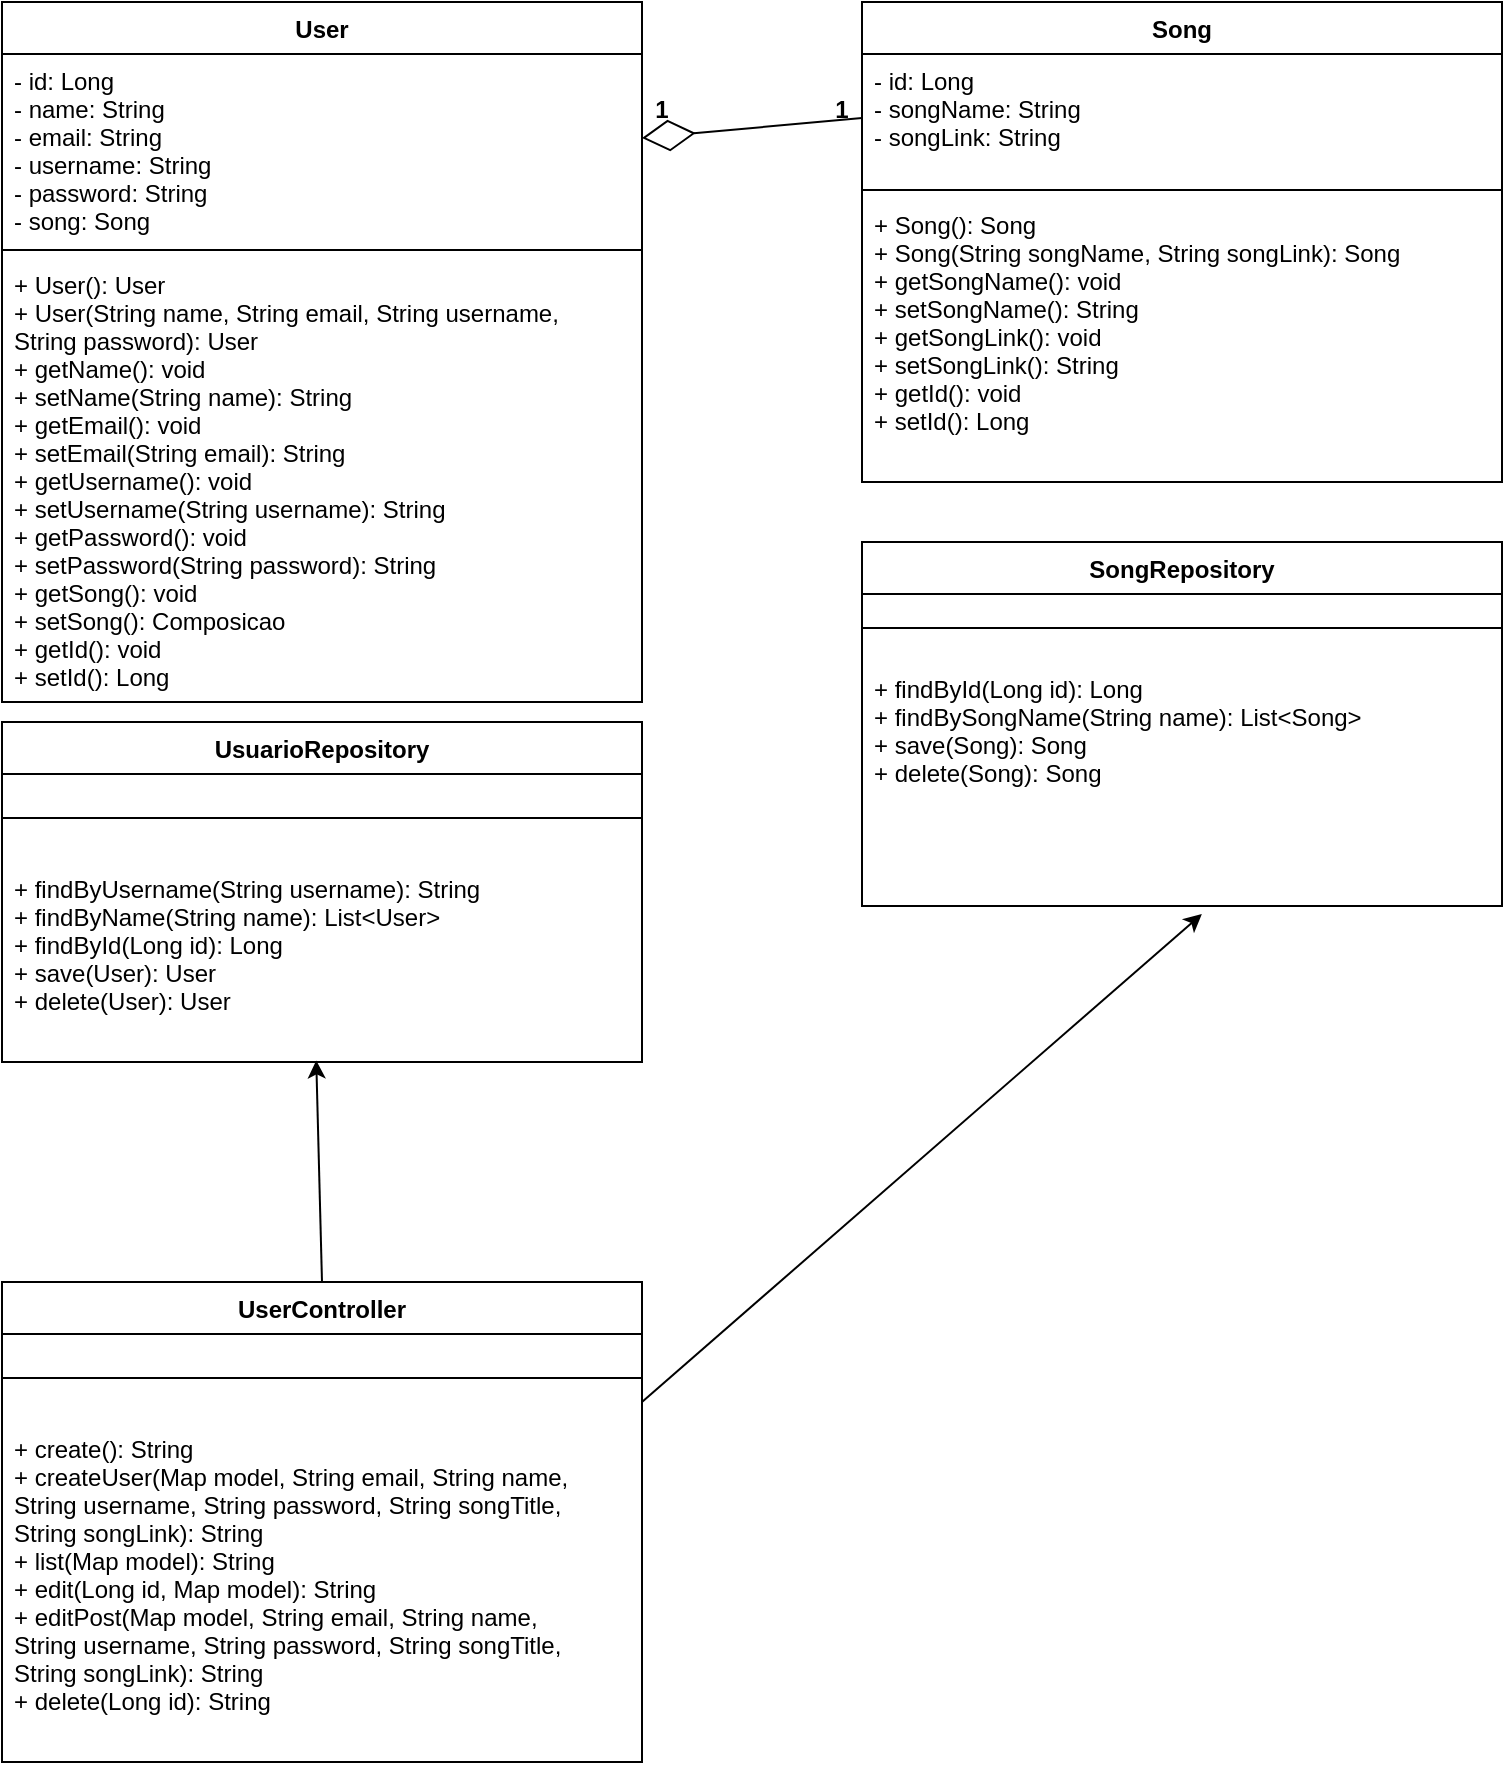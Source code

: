 <mxfile version="14.7.6" type="github">
  <diagram id="JYylptXItskjPRS8s5tQ" name="Page-1">
    <mxGraphModel dx="786" dy="445" grid="1" gridSize="10" guides="1" tooltips="1" connect="1" arrows="1" fold="1" page="1" pageScale="1" pageWidth="850" pageHeight="1100" math="0" shadow="0">
      <root>
        <mxCell id="0" />
        <mxCell id="1" parent="0" />
        <mxCell id="DAYWACB98tQwwMl1dbcq-2" value="User" style="swimlane;fontStyle=1;align=center;verticalAlign=top;childLayout=stackLayout;horizontal=1;startSize=26;horizontalStack=0;resizeParent=1;resizeParentMax=0;resizeLast=0;collapsible=1;marginBottom=0;" parent="1" vertex="1">
          <mxGeometry x="40" y="40" width="320" height="350" as="geometry" />
        </mxCell>
        <mxCell id="DAYWACB98tQwwMl1dbcq-3" value="- id: Long&#xa;- name: String&#xa;- email: String&#xa;- username: String&#xa;- password: String&#xa;- song: Song" style="text;strokeColor=none;fillColor=none;align=left;verticalAlign=top;spacingLeft=4;spacingRight=4;overflow=hidden;rotatable=0;points=[[0,0.5],[1,0.5]];portConstraint=eastwest;" parent="DAYWACB98tQwwMl1dbcq-2" vertex="1">
          <mxGeometry y="26" width="320" height="94" as="geometry" />
        </mxCell>
        <mxCell id="DAYWACB98tQwwMl1dbcq-4" value="" style="line;strokeWidth=1;fillColor=none;align=left;verticalAlign=middle;spacingTop=-1;spacingLeft=3;spacingRight=3;rotatable=0;labelPosition=right;points=[];portConstraint=eastwest;" parent="DAYWACB98tQwwMl1dbcq-2" vertex="1">
          <mxGeometry y="120" width="320" height="8" as="geometry" />
        </mxCell>
        <mxCell id="DAYWACB98tQwwMl1dbcq-5" value="+ User(): User&#xa;+ User(String name, String email, String username,&#xa;String password): User&#xa;+ getName(): void&#xa;+ setName(String name): String&#xa;+ getEmail(): void&#xa;+ setEmail(String email): String&#xa;+ getUsername(): void&#xa;+ setUsername(String username): String&#xa;+ getPassword(): void&#xa;+ setPassword(String password): String&#xa;+ getSong(): void&#xa;+ setSong(): Composicao&#xa;+ getId(): void&#xa;+ setId(): Long" style="text;strokeColor=none;fillColor=none;align=left;verticalAlign=top;spacingLeft=4;spacingRight=4;overflow=hidden;rotatable=0;points=[[0,0.5],[1,0.5]];portConstraint=eastwest;" parent="DAYWACB98tQwwMl1dbcq-2" vertex="1">
          <mxGeometry y="128" width="320" height="222" as="geometry" />
        </mxCell>
        <mxCell id="DAYWACB98tQwwMl1dbcq-10" value="Song" style="swimlane;fontStyle=1;align=center;verticalAlign=top;childLayout=stackLayout;horizontal=1;startSize=26;horizontalStack=0;resizeParent=1;resizeParentMax=0;resizeLast=0;collapsible=1;marginBottom=0;" parent="1" vertex="1">
          <mxGeometry x="470" y="40" width="320" height="240" as="geometry" />
        </mxCell>
        <mxCell id="DAYWACB98tQwwMl1dbcq-11" value="- id: Long&#xa;- songName: String&#xa;- songLink: String" style="text;strokeColor=none;fillColor=none;align=left;verticalAlign=top;spacingLeft=4;spacingRight=4;overflow=hidden;rotatable=0;points=[[0,0.5],[1,0.5]];portConstraint=eastwest;" parent="DAYWACB98tQwwMl1dbcq-10" vertex="1">
          <mxGeometry y="26" width="320" height="64" as="geometry" />
        </mxCell>
        <mxCell id="DAYWACB98tQwwMl1dbcq-12" value="" style="line;strokeWidth=1;fillColor=none;align=left;verticalAlign=middle;spacingTop=-1;spacingLeft=3;spacingRight=3;rotatable=0;labelPosition=right;points=[];portConstraint=eastwest;" parent="DAYWACB98tQwwMl1dbcq-10" vertex="1">
          <mxGeometry y="90" width="320" height="8" as="geometry" />
        </mxCell>
        <mxCell id="DAYWACB98tQwwMl1dbcq-13" value="+ Song(): Song&#xa;+ Song(String songName, String songLink): Song&#xa;+ getSongName(): void&#xa;+ setSongName(): String&#xa;+ getSongLink(): void&#xa;+ setSongLink(): String&#xa;+ getId(): void&#xa;+ setId(): Long" style="text;strokeColor=none;fillColor=none;align=left;verticalAlign=top;spacingLeft=4;spacingRight=4;overflow=hidden;rotatable=0;points=[[0,0.5],[1,0.5]];portConstraint=eastwest;" parent="DAYWACB98tQwwMl1dbcq-10" vertex="1">
          <mxGeometry y="98" width="320" height="142" as="geometry" />
        </mxCell>
        <mxCell id="DAYWACB98tQwwMl1dbcq-14" value="" style="endArrow=diamondThin;endFill=0;endSize=24;html=1;exitX=0;exitY=0.5;exitDx=0;exitDy=0;" parent="1" source="DAYWACB98tQwwMl1dbcq-11" edge="1">
          <mxGeometry width="160" relative="1" as="geometry">
            <mxPoint x="320" y="230" as="sourcePoint" />
            <mxPoint x="360" y="108" as="targetPoint" />
          </mxGeometry>
        </mxCell>
        <mxCell id="DAYWACB98tQwwMl1dbcq-16" value="1" style="text;align=center;fontStyle=1;verticalAlign=middle;spacingLeft=3;spacingRight=3;strokeColor=none;rotatable=0;points=[[0,0.5],[1,0.5]];portConstraint=eastwest;" parent="1" vertex="1">
          <mxGeometry x="330" y="80" width="80" height="26" as="geometry" />
        </mxCell>
        <mxCell id="DAYWACB98tQwwMl1dbcq-17" value="1" style="text;align=center;fontStyle=1;verticalAlign=middle;spacingLeft=3;spacingRight=3;strokeColor=none;rotatable=0;points=[[0,0.5],[1,0.5]];portConstraint=eastwest;" parent="1" vertex="1">
          <mxGeometry x="420" y="80" width="80" height="26" as="geometry" />
        </mxCell>
        <mxCell id="DAYWACB98tQwwMl1dbcq-18" value="UsuarioRepository" style="swimlane;fontStyle=1;align=center;verticalAlign=top;childLayout=stackLayout;horizontal=1;startSize=26;horizontalStack=0;resizeParent=1;resizeParentMax=0;resizeLast=0;collapsible=1;marginBottom=0;" parent="1" vertex="1">
          <mxGeometry x="40" y="400" width="320" height="170" as="geometry" />
        </mxCell>
        <mxCell id="DAYWACB98tQwwMl1dbcq-20" value="" style="line;strokeWidth=1;fillColor=none;align=left;verticalAlign=middle;spacingTop=-1;spacingLeft=3;spacingRight=3;rotatable=0;labelPosition=right;points=[];portConstraint=eastwest;" parent="DAYWACB98tQwwMl1dbcq-18" vertex="1">
          <mxGeometry y="26" width="320" height="44" as="geometry" />
        </mxCell>
        <mxCell id="DAYWACB98tQwwMl1dbcq-21" value="+ findByUsername(String username): String&#xa;+ findByName(String name): List&lt;User&gt;&#xa;+ findById(Long id): Long&#xa;+ save(User): User&#xa;+ delete(User): User" style="text;strokeColor=none;fillColor=none;align=left;verticalAlign=top;spacingLeft=4;spacingRight=4;overflow=hidden;rotatable=0;points=[[0,0.5],[1,0.5]];portConstraint=eastwest;" parent="DAYWACB98tQwwMl1dbcq-18" vertex="1">
          <mxGeometry y="70" width="320" height="100" as="geometry" />
        </mxCell>
        <mxCell id="DAYWACB98tQwwMl1dbcq-22" value="SongRepository" style="swimlane;fontStyle=1;align=center;verticalAlign=top;childLayout=stackLayout;horizontal=1;startSize=26;horizontalStack=0;resizeParent=1;resizeParentMax=0;resizeLast=0;collapsible=1;marginBottom=0;" parent="1" vertex="1">
          <mxGeometry x="470" y="310" width="320" height="182" as="geometry" />
        </mxCell>
        <mxCell id="DAYWACB98tQwwMl1dbcq-24" value="" style="line;strokeWidth=1;fillColor=none;align=left;verticalAlign=middle;spacingTop=-1;spacingLeft=3;spacingRight=3;rotatable=0;labelPosition=right;points=[];portConstraint=eastwest;" parent="DAYWACB98tQwwMl1dbcq-22" vertex="1">
          <mxGeometry y="26" width="320" height="34" as="geometry" />
        </mxCell>
        <mxCell id="DAYWACB98tQwwMl1dbcq-25" value="+ findById(Long id): Long&#xa;+ findBySongName(String name): List&lt;Song&gt;&#xa;+ save(Song): Song&#xa;+ delete(Song): Song" style="text;strokeColor=none;fillColor=none;align=left;verticalAlign=top;spacingLeft=4;spacingRight=4;overflow=hidden;rotatable=0;points=[[0,0.5],[1,0.5]];portConstraint=eastwest;" parent="DAYWACB98tQwwMl1dbcq-22" vertex="1">
          <mxGeometry y="60" width="320" height="122" as="geometry" />
        </mxCell>
        <mxCell id="C93LtU7R9s-vd266RMyt-1" value="UserController" style="swimlane;fontStyle=1;align=center;verticalAlign=top;childLayout=stackLayout;horizontal=1;startSize=26;horizontalStack=0;resizeParent=1;resizeParentMax=0;resizeLast=0;collapsible=1;marginBottom=0;" parent="1" vertex="1">
          <mxGeometry x="40" y="680" width="320" height="240" as="geometry" />
        </mxCell>
        <mxCell id="C93LtU7R9s-vd266RMyt-2" value="" style="line;strokeWidth=1;fillColor=none;align=left;verticalAlign=middle;spacingTop=-1;spacingLeft=3;spacingRight=3;rotatable=0;labelPosition=right;points=[];portConstraint=eastwest;" parent="C93LtU7R9s-vd266RMyt-1" vertex="1">
          <mxGeometry y="26" width="320" height="44" as="geometry" />
        </mxCell>
        <mxCell id="C93LtU7R9s-vd266RMyt-3" value="+ create(): String&#xa;+ createUser(Map model, String email, String name,&#xa;String username, String password, String songTitle,&#xa;String songLink): String&#xa;+ list(Map model): String&#xa;+ edit(Long id, Map model): String&#xa;+ editPost(Map model, String email, String name,&#xa;String username, String password, String songTitle,&#xa;String songLink): String&#xa;+ delete(Long id): String" style="text;strokeColor=none;fillColor=none;align=left;verticalAlign=top;spacingLeft=4;spacingRight=4;overflow=hidden;rotatable=0;points=[[0,0.5],[1,0.5]];portConstraint=eastwest;" parent="C93LtU7R9s-vd266RMyt-1" vertex="1">
          <mxGeometry y="70" width="320" height="170" as="geometry" />
        </mxCell>
        <mxCell id="C93LtU7R9s-vd266RMyt-5" value="" style="endArrow=classic;html=1;entryX=0.491;entryY=0.992;entryDx=0;entryDy=0;entryPerimeter=0;exitX=0.5;exitY=0;exitDx=0;exitDy=0;" parent="1" source="C93LtU7R9s-vd266RMyt-1" target="DAYWACB98tQwwMl1dbcq-21" edge="1">
          <mxGeometry width="50" height="50" relative="1" as="geometry">
            <mxPoint x="380" y="680" as="sourcePoint" />
            <mxPoint x="430" y="630" as="targetPoint" />
          </mxGeometry>
        </mxCell>
        <mxCell id="C93LtU7R9s-vd266RMyt-6" value="" style="endArrow=classic;html=1;entryX=0.531;entryY=1.033;entryDx=0;entryDy=0;entryPerimeter=0;exitX=1;exitY=0.25;exitDx=0;exitDy=0;" parent="1" source="C93LtU7R9s-vd266RMyt-1" target="DAYWACB98tQwwMl1dbcq-25" edge="1">
          <mxGeometry width="50" height="50" relative="1" as="geometry">
            <mxPoint x="210" y="690" as="sourcePoint" />
            <mxPoint x="207.12" y="601.024" as="targetPoint" />
          </mxGeometry>
        </mxCell>
      </root>
    </mxGraphModel>
  </diagram>
</mxfile>
